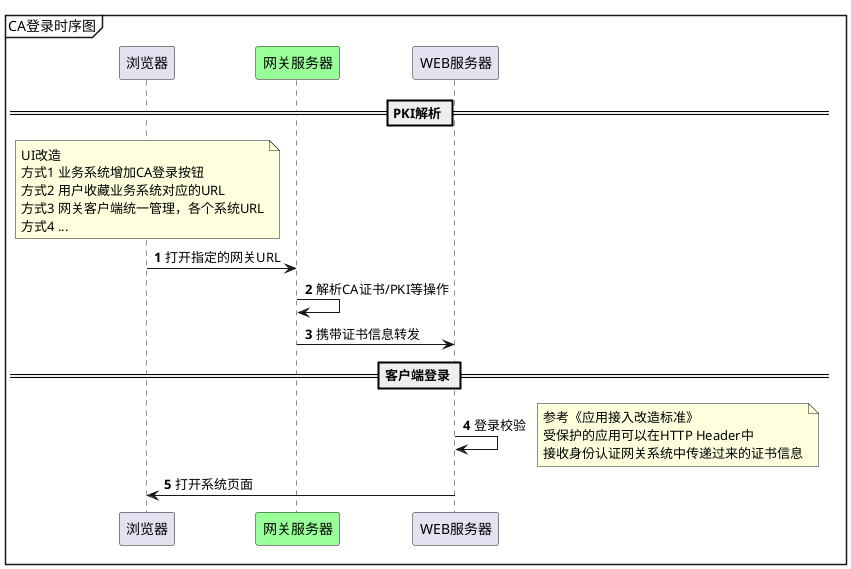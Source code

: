 @startuml
'https://plantuml.com/sequence-diagram
mainframe CA登录时序图
autonumber
participant "浏览器" as Client
participant "网关服务器" as GateServer #99FF99
participant "WEB服务器" as Server
== PKI解析 ==
note over Client: UI改造\n方式1 业务系统增加CA登录按钮\n方式2 用户收藏业务系统对应的URL\n方式3 网关客户端统一管理，各个系统URL\n方式4 ...
Client -> GateServer: 打开指定的网关URL
GateServer -> GateServer:解析CA证书/PKI等操作
GateServer -> Server:携带证书信息转发

== 客户端登录 ==
Server -> Server: 登录校验
note right
参考《应用接入改造标准》
受保护的应用可以在HTTP Header中
接收身份认证网关系统中传递过来的证书信息
end note
Server -> Client: 打开系统页面
@enduml
